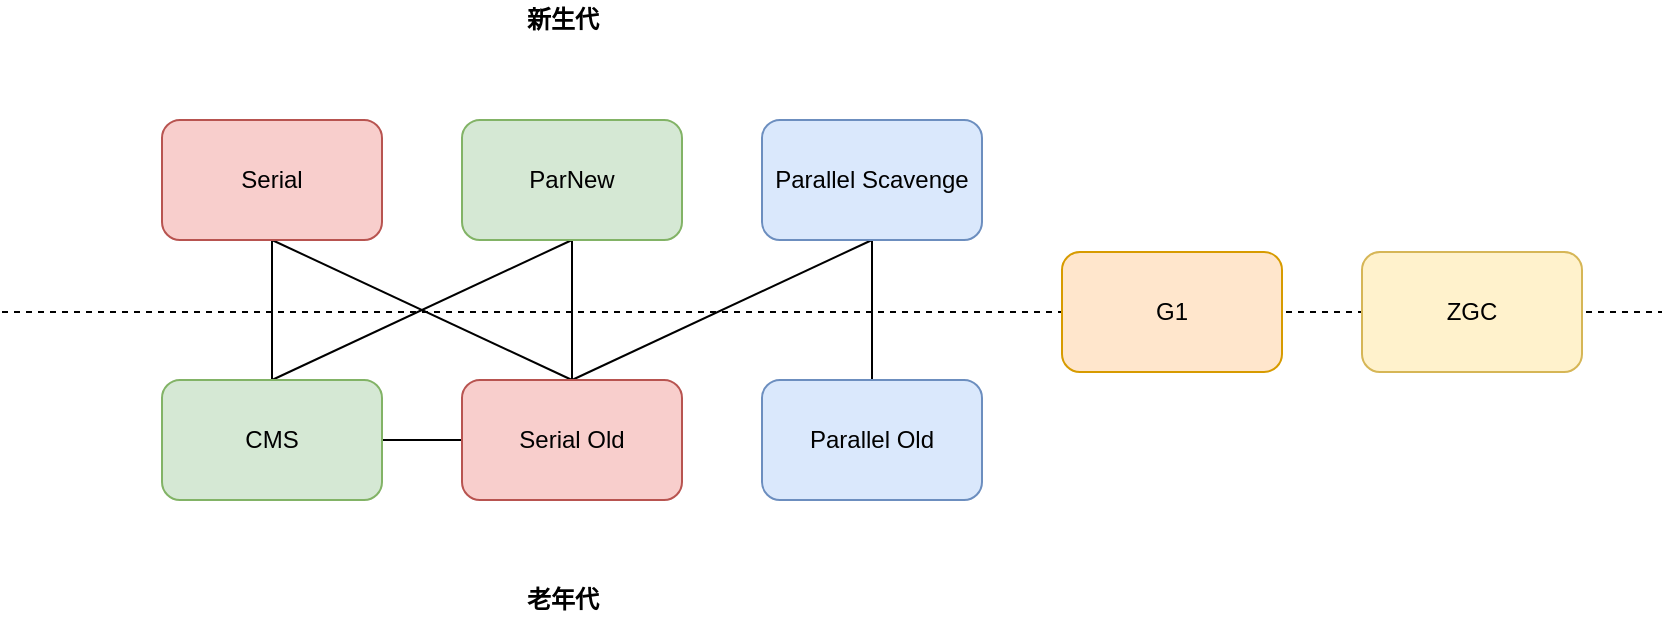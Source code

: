 <mxfile version="15.4.0" type="device" pages="2"><diagram id="u_Zyx65t6GGEm9lyZIQX" name="第 1 页"><mxGraphModel dx="946" dy="623" grid="1" gridSize="10" guides="1" tooltips="1" connect="1" arrows="1" fold="1" page="1" pageScale="1" pageWidth="827" pageHeight="1169" math="0" shadow="0"><root><mxCell id="0"/><mxCell id="1" parent="0"/><mxCell id="VQ5qbg51NQtctzMXBs4x-12" style="rounded=0;orthogonalLoop=1;jettySize=auto;html=1;exitX=0.5;exitY=1;exitDx=0;exitDy=0;entryX=0.5;entryY=0;entryDx=0;entryDy=0;endArrow=none;endFill=0;" parent="1" source="VQ5qbg51NQtctzMXBs4x-2" target="VQ5qbg51NQtctzMXBs4x-6" edge="1"><mxGeometry relative="1" as="geometry"/></mxCell><mxCell id="VQ5qbg51NQtctzMXBs4x-18" style="edgeStyle=none;rounded=0;orthogonalLoop=1;jettySize=auto;html=1;exitX=0.5;exitY=1;exitDx=0;exitDy=0;entryX=0.5;entryY=0;entryDx=0;entryDy=0;endArrow=none;endFill=0;" parent="1" source="VQ5qbg51NQtctzMXBs4x-2" target="VQ5qbg51NQtctzMXBs4x-5" edge="1"><mxGeometry relative="1" as="geometry"/></mxCell><mxCell id="VQ5qbg51NQtctzMXBs4x-2" value="Serial" style="rounded=1;whiteSpace=wrap;html=1;fillColor=#f8cecc;strokeColor=#b85450;" parent="1" vertex="1"><mxGeometry x="160" y="140" width="110" height="60" as="geometry"/></mxCell><mxCell id="VQ5qbg51NQtctzMXBs4x-13" style="edgeStyle=none;rounded=0;orthogonalLoop=1;jettySize=auto;html=1;exitX=0.5;exitY=1;exitDx=0;exitDy=0;entryX=0.5;entryY=0;entryDx=0;entryDy=0;endArrow=none;endFill=0;" parent="1" source="VQ5qbg51NQtctzMXBs4x-3" target="VQ5qbg51NQtctzMXBs4x-5" edge="1"><mxGeometry relative="1" as="geometry"/></mxCell><mxCell id="VQ5qbg51NQtctzMXBs4x-17" style="edgeStyle=none;rounded=0;orthogonalLoop=1;jettySize=auto;html=1;exitX=0.5;exitY=1;exitDx=0;exitDy=0;endArrow=none;endFill=0;" parent="1" source="VQ5qbg51NQtctzMXBs4x-3" target="VQ5qbg51NQtctzMXBs4x-6" edge="1"><mxGeometry relative="1" as="geometry"/></mxCell><mxCell id="VQ5qbg51NQtctzMXBs4x-3" value="ParNew" style="rounded=1;whiteSpace=wrap;html=1;fillColor=#d5e8d4;strokeColor=#82b366;" parent="1" vertex="1"><mxGeometry x="310" y="140" width="110" height="60" as="geometry"/></mxCell><mxCell id="VQ5qbg51NQtctzMXBs4x-16" style="edgeStyle=none;rounded=0;orthogonalLoop=1;jettySize=auto;html=1;exitX=0.5;exitY=1;exitDx=0;exitDy=0;endArrow=none;endFill=0;" parent="1" source="VQ5qbg51NQtctzMXBs4x-4" target="VQ5qbg51NQtctzMXBs4x-7" edge="1"><mxGeometry relative="1" as="geometry"/></mxCell><mxCell id="VQ5qbg51NQtctzMXBs4x-19" style="edgeStyle=none;rounded=0;orthogonalLoop=1;jettySize=auto;html=1;exitX=0.5;exitY=1;exitDx=0;exitDy=0;entryX=0.5;entryY=0;entryDx=0;entryDy=0;endArrow=none;endFill=0;" parent="1" source="VQ5qbg51NQtctzMXBs4x-4" target="VQ5qbg51NQtctzMXBs4x-6" edge="1"><mxGeometry relative="1" as="geometry"/></mxCell><mxCell id="VQ5qbg51NQtctzMXBs4x-4" value="&lt;div&gt;&lt;span&gt;Parallel Scavenge&lt;/span&gt;&lt;br&gt;&lt;/div&gt;" style="rounded=1;whiteSpace=wrap;html=1;fillColor=#dae8fc;strokeColor=#6c8ebf;" parent="1" vertex="1"><mxGeometry x="460" y="140" width="110" height="60" as="geometry"/></mxCell><mxCell id="VQ5qbg51NQtctzMXBs4x-10" style="edgeStyle=orthogonalEdgeStyle;rounded=0;orthogonalLoop=1;jettySize=auto;html=1;exitX=1;exitY=0.5;exitDx=0;exitDy=0;entryX=0;entryY=0.5;entryDx=0;entryDy=0;endArrow=none;endFill=0;" parent="1" source="VQ5qbg51NQtctzMXBs4x-5" target="VQ5qbg51NQtctzMXBs4x-6" edge="1"><mxGeometry relative="1" as="geometry"/></mxCell><mxCell id="VQ5qbg51NQtctzMXBs4x-5" value="CMS" style="rounded=1;whiteSpace=wrap;html=1;fillColor=#d5e8d4;strokeColor=#82b366;" parent="1" vertex="1"><mxGeometry x="160" y="270" width="110" height="60" as="geometry"/></mxCell><mxCell id="VQ5qbg51NQtctzMXBs4x-6" value="Serial Old" style="rounded=1;whiteSpace=wrap;html=1;fillColor=#f8cecc;strokeColor=#b85450;" parent="1" vertex="1"><mxGeometry x="310" y="270" width="110" height="60" as="geometry"/></mxCell><mxCell id="VQ5qbg51NQtctzMXBs4x-7" value="Parallel Old" style="rounded=1;whiteSpace=wrap;html=1;fillColor=#dae8fc;strokeColor=#6c8ebf;" parent="1" vertex="1"><mxGeometry x="460" y="270" width="110" height="60" as="geometry"/></mxCell><mxCell id="VQ5qbg51NQtctzMXBs4x-21" value="" style="line;strokeWidth=1;html=1;dashed=1;" parent="1" vertex="1"><mxGeometry x="80" y="231" width="830" height="10" as="geometry"/></mxCell><mxCell id="VQ5qbg51NQtctzMXBs4x-8" value="G1" style="rounded=1;whiteSpace=wrap;html=1;fillColor=#ffe6cc;strokeColor=#d79b00;" parent="1" vertex="1"><mxGeometry x="610" y="206" width="110" height="60" as="geometry"/></mxCell><mxCell id="VQ5qbg51NQtctzMXBs4x-9" value="ZGC" style="rounded=1;whiteSpace=wrap;html=1;fillColor=#fff2cc;strokeColor=#d6b656;" parent="1" vertex="1"><mxGeometry x="760" y="206" width="110" height="60" as="geometry"/></mxCell><mxCell id="VQ5qbg51NQtctzMXBs4x-22" value="&lt;b&gt;新生代&lt;/b&gt;" style="text;html=1;align=center;verticalAlign=middle;resizable=0;points=[];autosize=1;strokeColor=none;fillColor=none;" parent="1" vertex="1"><mxGeometry x="335" y="80" width="50" height="20" as="geometry"/></mxCell><mxCell id="VQ5qbg51NQtctzMXBs4x-23" value="&lt;b&gt;老年代&lt;/b&gt;" style="text;html=1;align=center;verticalAlign=middle;resizable=0;points=[];autosize=1;strokeColor=none;fillColor=none;" parent="1" vertex="1"><mxGeometry x="335" y="370" width="50" height="20" as="geometry"/></mxCell></root></mxGraphModel></diagram><diagram id="GW8MEW1a9bGn7g8i3wld" name="第 2 页"><mxGraphModel dx="946" dy="623" grid="1" gridSize="10" guides="1" tooltips="1" connect="1" arrows="1" fold="1" page="1" pageScale="1" pageWidth="827" pageHeight="1169" math="0" shadow="0"><root><mxCell id="49za4M4QGIOlWuGYX9Io-0"/><mxCell id="49za4M4QGIOlWuGYX9Io-1" parent="49za4M4QGIOlWuGYX9Io-0"/><mxCell id="TblSLgVdHEykYd2W1-l_-0" style="rounded=0;orthogonalLoop=1;jettySize=auto;html=1;exitX=0.5;exitY=1;exitDx=0;exitDy=0;entryX=0.5;entryY=0;entryDx=0;entryDy=0;endArrow=none;endFill=0;" parent="49za4M4QGIOlWuGYX9Io-1" source="TblSLgVdHEykYd2W1-l_-2" target="TblSLgVdHEykYd2W1-l_-11" edge="1"><mxGeometry relative="1" as="geometry"/></mxCell><mxCell id="TblSLgVdHEykYd2W1-l_-2" value="Serial" style="rounded=1;whiteSpace=wrap;html=1;fillColor=#f8cecc;strokeColor=#b85450;" parent="49za4M4QGIOlWuGYX9Io-1" vertex="1"><mxGeometry x="160" y="140" width="110" height="60" as="geometry"/></mxCell><mxCell id="TblSLgVdHEykYd2W1-l_-3" style="edgeStyle=none;rounded=0;orthogonalLoop=1;jettySize=auto;html=1;exitX=0.5;exitY=1;exitDx=0;exitDy=0;entryX=0.5;entryY=0;entryDx=0;entryDy=0;endArrow=none;endFill=0;" parent="49za4M4QGIOlWuGYX9Io-1" source="TblSLgVdHEykYd2W1-l_-5" target="TblSLgVdHEykYd2W1-l_-10" edge="1"><mxGeometry relative="1" as="geometry"/></mxCell><mxCell id="TblSLgVdHEykYd2W1-l_-5" value="ParNew" style="rounded=1;whiteSpace=wrap;html=1;fillColor=#d5e8d4;strokeColor=#82b366;" parent="49za4M4QGIOlWuGYX9Io-1" vertex="1"><mxGeometry x="310" y="140" width="110" height="60" as="geometry"/></mxCell><mxCell id="TblSLgVdHEykYd2W1-l_-6" style="edgeStyle=none;rounded=0;orthogonalLoop=1;jettySize=auto;html=1;exitX=0.5;exitY=1;exitDx=0;exitDy=0;endArrow=none;endFill=0;" parent="49za4M4QGIOlWuGYX9Io-1" source="TblSLgVdHEykYd2W1-l_-8" target="TblSLgVdHEykYd2W1-l_-12" edge="1"><mxGeometry relative="1" as="geometry"/></mxCell><mxCell id="TblSLgVdHEykYd2W1-l_-7" style="edgeStyle=none;rounded=0;orthogonalLoop=1;jettySize=auto;html=1;exitX=0.5;exitY=1;exitDx=0;exitDy=0;entryX=0.5;entryY=0;entryDx=0;entryDy=0;endArrow=none;endFill=0;" parent="49za4M4QGIOlWuGYX9Io-1" source="TblSLgVdHEykYd2W1-l_-8" target="TblSLgVdHEykYd2W1-l_-11" edge="1"><mxGeometry relative="1" as="geometry"/></mxCell><mxCell id="TblSLgVdHEykYd2W1-l_-8" value="Parallel Scavenge" style="rounded=1;whiteSpace=wrap;html=1;fillColor=#dae8fc;strokeColor=#6c8ebf;" parent="49za4M4QGIOlWuGYX9Io-1" vertex="1"><mxGeometry x="460" y="140" width="110" height="60" as="geometry"/></mxCell><mxCell id="TblSLgVdHEykYd2W1-l_-9" style="edgeStyle=orthogonalEdgeStyle;rounded=0;orthogonalLoop=1;jettySize=auto;html=1;exitX=1;exitY=0.5;exitDx=0;exitDy=0;entryX=0;entryY=0.5;entryDx=0;entryDy=0;endArrow=none;endFill=0;" parent="49za4M4QGIOlWuGYX9Io-1" source="TblSLgVdHEykYd2W1-l_-10" target="TblSLgVdHEykYd2W1-l_-11" edge="1"><mxGeometry relative="1" as="geometry"/></mxCell><mxCell id="TblSLgVdHEykYd2W1-l_-10" value="CMS" style="rounded=1;whiteSpace=wrap;html=1;fillColor=#d5e8d4;strokeColor=#82b366;" parent="49za4M4QGIOlWuGYX9Io-1" vertex="1"><mxGeometry x="160" y="270" width="110" height="60" as="geometry"/></mxCell><mxCell id="TblSLgVdHEykYd2W1-l_-11" value="Serial Old" style="rounded=1;whiteSpace=wrap;html=1;fillColor=#f8cecc;strokeColor=#b85450;" parent="49za4M4QGIOlWuGYX9Io-1" vertex="1"><mxGeometry x="310" y="270" width="110" height="60" as="geometry"/></mxCell><mxCell id="TblSLgVdHEykYd2W1-l_-12" value="Parallel Old" style="rounded=1;whiteSpace=wrap;html=1;fillColor=#dae8fc;strokeColor=#6c8ebf;" parent="49za4M4QGIOlWuGYX9Io-1" vertex="1"><mxGeometry x="460" y="270" width="110" height="60" as="geometry"/></mxCell><mxCell id="TblSLgVdHEykYd2W1-l_-13" value="" style="line;strokeWidth=1;html=1;dashed=1;" parent="49za4M4QGIOlWuGYX9Io-1" vertex="1"><mxGeometry x="80" y="231" width="830" height="10" as="geometry"/></mxCell><mxCell id="TblSLgVdHEykYd2W1-l_-14" value="G1" style="rounded=1;whiteSpace=wrap;html=1;fillColor=#ffe6cc;strokeColor=#d79b00;" parent="49za4M4QGIOlWuGYX9Io-1" vertex="1"><mxGeometry x="610" y="206" width="110" height="60" as="geometry"/></mxCell><mxCell id="TblSLgVdHEykYd2W1-l_-15" value="ZGC" style="rounded=1;whiteSpace=wrap;html=1;fillColor=#fff2cc;strokeColor=#d6b656;" parent="49za4M4QGIOlWuGYX9Io-1" vertex="1"><mxGeometry x="760" y="206" width="110" height="60" as="geometry"/></mxCell><mxCell id="TblSLgVdHEykYd2W1-l_-16" value="&lt;b&gt;新生代&lt;/b&gt;" style="text;html=1;align=center;verticalAlign=middle;resizable=0;points=[];autosize=1;strokeColor=none;fillColor=none;" parent="49za4M4QGIOlWuGYX9Io-1" vertex="1"><mxGeometry x="335" y="80" width="50" height="20" as="geometry"/></mxCell><mxCell id="TblSLgVdHEykYd2W1-l_-17" value="&lt;b&gt;老年代&lt;/b&gt;" style="text;html=1;align=center;verticalAlign=middle;resizable=0;points=[];autosize=1;strokeColor=none;fillColor=none;" parent="49za4M4QGIOlWuGYX9Io-1" vertex="1"><mxGeometry x="335" y="370" width="50" height="20" as="geometry"/></mxCell></root></mxGraphModel></diagram></mxfile>